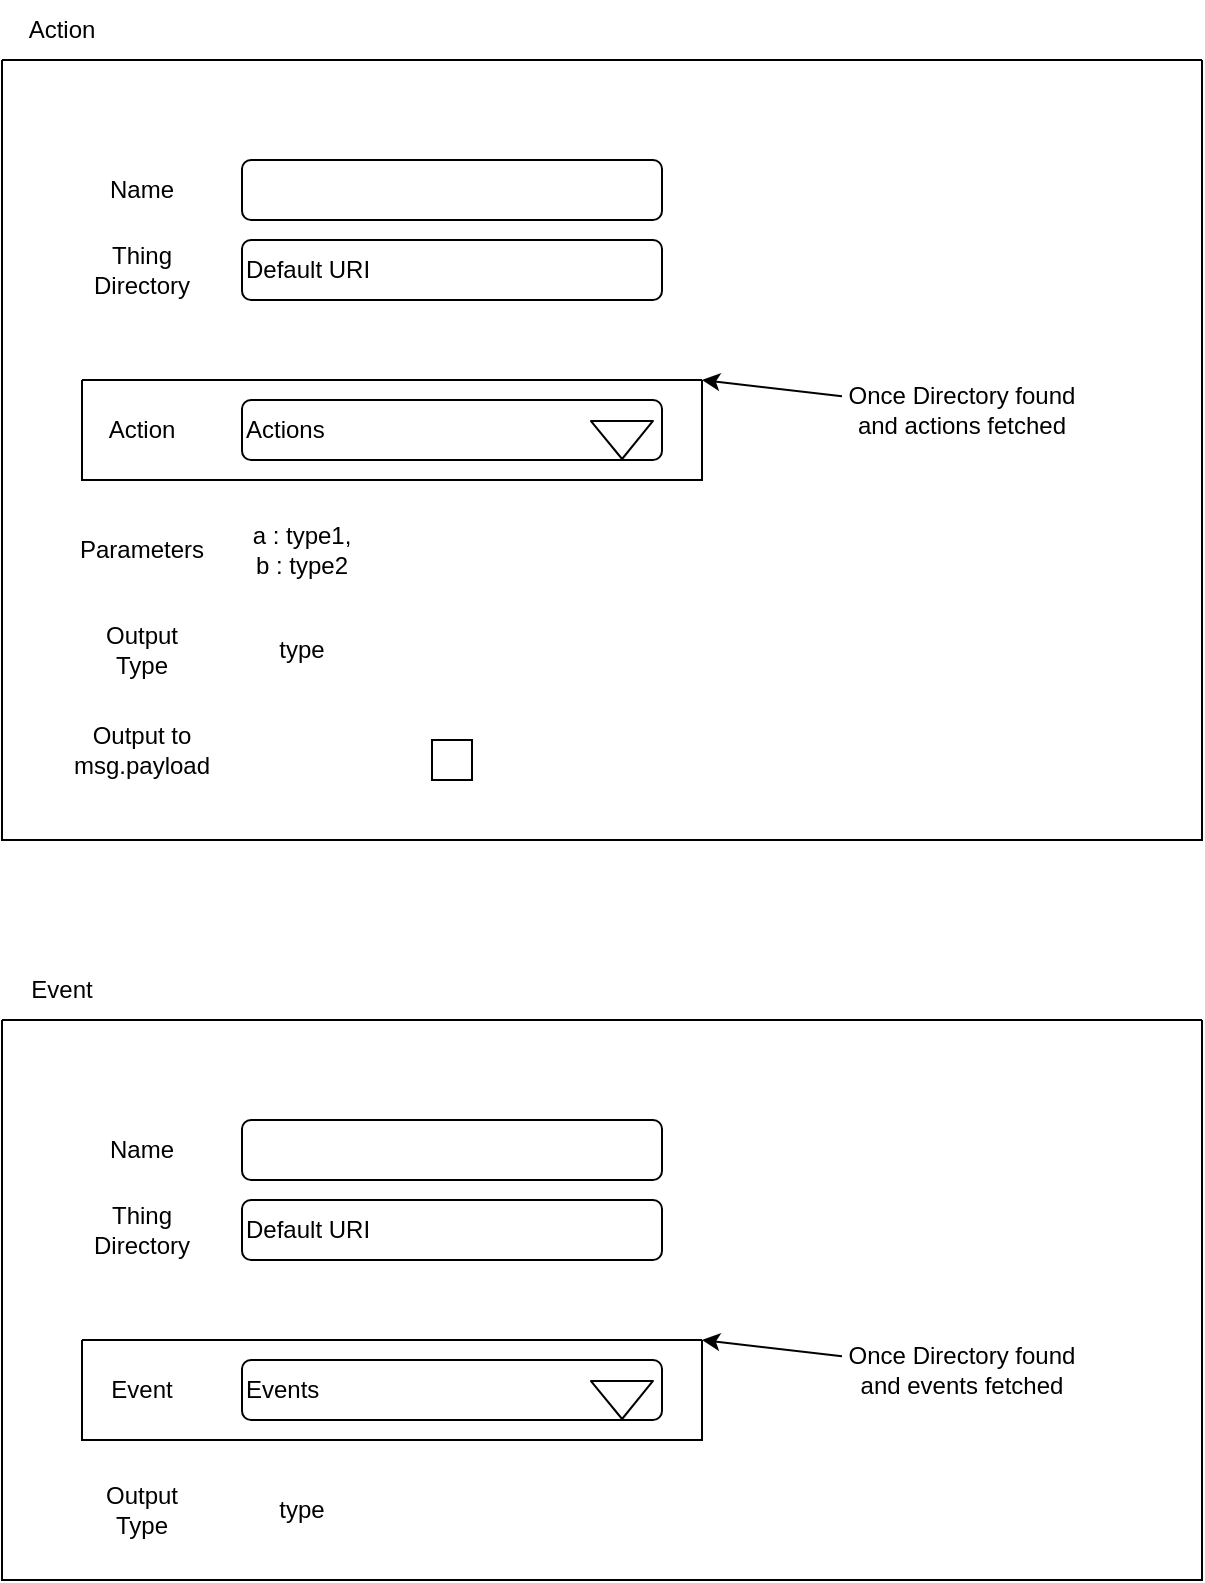 <mxfile>
    <diagram id="I_KmOu4I3v8x4PC2eD0c" name="Page-1">
        <mxGraphModel dx="1167" dy="719" grid="1" gridSize="10" guides="1" tooltips="1" connect="1" arrows="1" fold="1" page="1" pageScale="1" pageWidth="1169" pageHeight="827" math="0" shadow="0">
            <root>
                <mxCell id="0"/>
                <mxCell id="1" parent="0"/>
                <mxCell id="2" value="" style="swimlane;startSize=0;fontSize=18;" parent="1" vertex="1">
                    <mxGeometry x="40" y="40" width="600" height="390" as="geometry"/>
                </mxCell>
                <mxCell id="4" value="Name" style="text;html=1;strokeColor=none;fillColor=none;align=center;verticalAlign=middle;whiteSpace=wrap;rounded=0;" parent="2" vertex="1">
                    <mxGeometry x="40" y="50" width="60" height="30" as="geometry"/>
                </mxCell>
                <mxCell id="6" value="Thing Directory" style="text;html=1;strokeColor=none;fillColor=none;align=center;verticalAlign=middle;whiteSpace=wrap;rounded=0;" parent="2" vertex="1">
                    <mxGeometry x="40" y="90" width="60" height="30" as="geometry"/>
                </mxCell>
                <mxCell id="8" value="Action" style="text;html=1;strokeColor=none;fillColor=none;align=center;verticalAlign=middle;whiteSpace=wrap;rounded=0;" parent="2" vertex="1">
                    <mxGeometry x="40" y="170" width="60" height="30" as="geometry"/>
                </mxCell>
                <mxCell id="9" value="" style="swimlane;startSize=0;" parent="2" vertex="1">
                    <mxGeometry x="40" y="160" width="310" height="50" as="geometry"/>
                </mxCell>
                <mxCell id="20" value="Actions" style="rounded=1;whiteSpace=wrap;html=1;align=left;" parent="9" vertex="1">
                    <mxGeometry x="80" y="10" width="210" height="30" as="geometry"/>
                </mxCell>
                <mxCell id="23" value="" style="shape=flexArrow;endArrow=classic;html=1;entryX=0.905;entryY=1;entryDx=0;entryDy=0;entryPerimeter=0;" parent="9" target="20" edge="1">
                    <mxGeometry width="50" height="50" relative="1" as="geometry">
                        <mxPoint x="270" y="20" as="sourcePoint"/>
                        <mxPoint x="290" y="20" as="targetPoint"/>
                    </mxGeometry>
                </mxCell>
                <mxCell id="10" value="Output to msg.payload" style="text;html=1;strokeColor=none;fillColor=none;align=center;verticalAlign=middle;whiteSpace=wrap;rounded=0;" parent="2" vertex="1">
                    <mxGeometry x="40" y="330" width="60" height="30" as="geometry"/>
                </mxCell>
                <mxCell id="11" value="" style="rounded=1;whiteSpace=wrap;html=1;" parent="2" vertex="1">
                    <mxGeometry x="120" y="50" width="210" height="30" as="geometry"/>
                </mxCell>
                <mxCell id="19" value="Default URI" style="rounded=1;whiteSpace=wrap;html=1;align=left;" parent="2" vertex="1">
                    <mxGeometry x="120" y="90" width="210" height="30" as="geometry"/>
                </mxCell>
                <mxCell id="22" style="edgeStyle=none;html=1;entryX=1;entryY=0;entryDx=0;entryDy=0;" parent="2" source="21" target="9" edge="1">
                    <mxGeometry relative="1" as="geometry"/>
                </mxCell>
                <mxCell id="21" value="Once Directory found and actions fetched" style="text;html=1;strokeColor=none;fillColor=none;align=center;verticalAlign=middle;whiteSpace=wrap;rounded=0;" parent="2" vertex="1">
                    <mxGeometry x="420" y="160" width="120" height="30" as="geometry"/>
                </mxCell>
                <mxCell id="24" value="" style="whiteSpace=wrap;html=1;aspect=fixed;" parent="2" vertex="1">
                    <mxGeometry x="215" y="340" width="20" height="20" as="geometry"/>
                </mxCell>
                <mxCell id="25" value="Parameters" style="text;html=1;strokeColor=none;fillColor=none;align=center;verticalAlign=middle;whiteSpace=wrap;rounded=0;" vertex="1" parent="2">
                    <mxGeometry x="40" y="230" width="60" height="30" as="geometry"/>
                </mxCell>
                <mxCell id="27" value="type" style="text;html=1;strokeColor=none;fillColor=none;align=center;verticalAlign=middle;whiteSpace=wrap;rounded=0;" vertex="1" parent="2">
                    <mxGeometry x="120" y="280" width="60" height="30" as="geometry"/>
                </mxCell>
                <mxCell id="29" value="a : type1,&lt;br&gt;b : type2" style="text;html=1;strokeColor=none;fillColor=none;align=center;verticalAlign=middle;whiteSpace=wrap;rounded=0;" vertex="1" parent="2">
                    <mxGeometry x="120" y="230" width="60" height="30" as="geometry"/>
                </mxCell>
                <mxCell id="31" value="Output Type" style="text;html=1;strokeColor=none;fillColor=none;align=center;verticalAlign=middle;whiteSpace=wrap;rounded=0;" vertex="1" parent="2">
                    <mxGeometry x="40" y="280" width="60" height="30" as="geometry"/>
                </mxCell>
                <mxCell id="32" value="Action" style="text;html=1;strokeColor=none;fillColor=none;align=center;verticalAlign=middle;whiteSpace=wrap;rounded=0;" vertex="1" parent="1">
                    <mxGeometry x="40" y="10" width="60" height="30" as="geometry"/>
                </mxCell>
                <mxCell id="33" value="" style="swimlane;startSize=0;fontSize=18;" vertex="1" parent="1">
                    <mxGeometry x="40" y="520" width="600" height="280" as="geometry"/>
                </mxCell>
                <mxCell id="34" value="Name" style="text;html=1;strokeColor=none;fillColor=none;align=center;verticalAlign=middle;whiteSpace=wrap;rounded=0;" vertex="1" parent="33">
                    <mxGeometry x="40" y="50" width="60" height="30" as="geometry"/>
                </mxCell>
                <mxCell id="35" value="Thing Directory" style="text;html=1;strokeColor=none;fillColor=none;align=center;verticalAlign=middle;whiteSpace=wrap;rounded=0;" vertex="1" parent="33">
                    <mxGeometry x="40" y="90" width="60" height="30" as="geometry"/>
                </mxCell>
                <mxCell id="36" value="Event" style="text;html=1;strokeColor=none;fillColor=none;align=center;verticalAlign=middle;whiteSpace=wrap;rounded=0;" vertex="1" parent="33">
                    <mxGeometry x="40" y="170" width="60" height="30" as="geometry"/>
                </mxCell>
                <mxCell id="37" value="" style="swimlane;startSize=0;" vertex="1" parent="33">
                    <mxGeometry x="40" y="160" width="310" height="50" as="geometry"/>
                </mxCell>
                <mxCell id="38" value="Events" style="rounded=1;whiteSpace=wrap;html=1;align=left;" vertex="1" parent="37">
                    <mxGeometry x="80" y="10" width="210" height="30" as="geometry"/>
                </mxCell>
                <mxCell id="39" value="" style="shape=flexArrow;endArrow=classic;html=1;entryX=0.905;entryY=1;entryDx=0;entryDy=0;entryPerimeter=0;" edge="1" parent="37" target="38">
                    <mxGeometry width="50" height="50" relative="1" as="geometry">
                        <mxPoint x="270" y="20" as="sourcePoint"/>
                        <mxPoint x="290" y="20" as="targetPoint"/>
                    </mxGeometry>
                </mxCell>
                <mxCell id="41" value="" style="rounded=1;whiteSpace=wrap;html=1;" vertex="1" parent="33">
                    <mxGeometry x="120" y="50" width="210" height="30" as="geometry"/>
                </mxCell>
                <mxCell id="42" value="Default URI" style="rounded=1;whiteSpace=wrap;html=1;align=left;" vertex="1" parent="33">
                    <mxGeometry x="120" y="90" width="210" height="30" as="geometry"/>
                </mxCell>
                <mxCell id="43" style="edgeStyle=none;html=1;entryX=1;entryY=0;entryDx=0;entryDy=0;" edge="1" parent="33" source="44" target="37">
                    <mxGeometry relative="1" as="geometry"/>
                </mxCell>
                <mxCell id="44" value="Once Directory found and events fetched" style="text;html=1;strokeColor=none;fillColor=none;align=center;verticalAlign=middle;whiteSpace=wrap;rounded=0;" vertex="1" parent="33">
                    <mxGeometry x="420" y="160" width="120" height="30" as="geometry"/>
                </mxCell>
                <mxCell id="47" value="type" style="text;html=1;strokeColor=none;fillColor=none;align=center;verticalAlign=middle;whiteSpace=wrap;rounded=0;" vertex="1" parent="33">
                    <mxGeometry x="120" y="230" width="60" height="30" as="geometry"/>
                </mxCell>
                <mxCell id="49" value="Output Type" style="text;html=1;strokeColor=none;fillColor=none;align=center;verticalAlign=middle;whiteSpace=wrap;rounded=0;" vertex="1" parent="33">
                    <mxGeometry x="40" y="230" width="60" height="30" as="geometry"/>
                </mxCell>
                <mxCell id="50" value="Event" style="text;html=1;strokeColor=none;fillColor=none;align=center;verticalAlign=middle;whiteSpace=wrap;rounded=0;" vertex="1" parent="1">
                    <mxGeometry x="40" y="490" width="60" height="30" as="geometry"/>
                </mxCell>
            </root>
        </mxGraphModel>
    </diagram>
</mxfile>